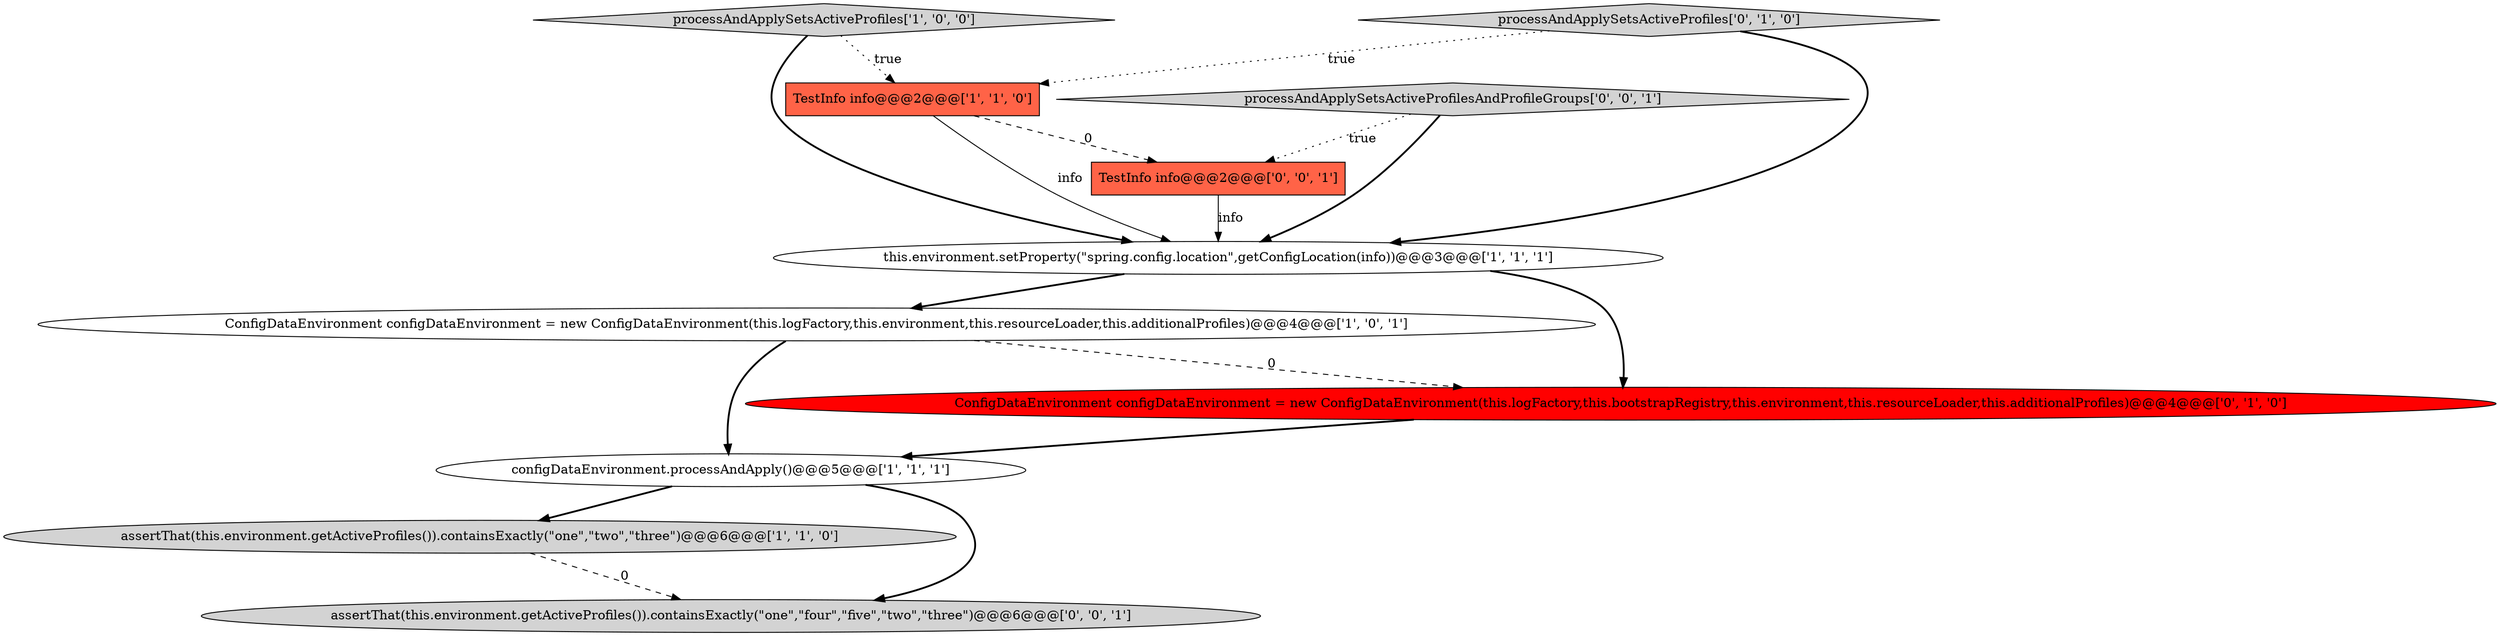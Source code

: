digraph {
8 [style = filled, label = "assertThat(this.environment.getActiveProfiles()).containsExactly(\"one\",\"four\",\"five\",\"two\",\"three\")@@@6@@@['0', '0', '1']", fillcolor = lightgray, shape = ellipse image = "AAA0AAABBB3BBB"];
1 [style = filled, label = "ConfigDataEnvironment configDataEnvironment = new ConfigDataEnvironment(this.logFactory,this.environment,this.resourceLoader,this.additionalProfiles)@@@4@@@['1', '0', '1']", fillcolor = white, shape = ellipse image = "AAA0AAABBB1BBB"];
5 [style = filled, label = "processAndApplySetsActiveProfiles['1', '0', '0']", fillcolor = lightgray, shape = diamond image = "AAA0AAABBB1BBB"];
10 [style = filled, label = "TestInfo info@@@2@@@['0', '0', '1']", fillcolor = tomato, shape = box image = "AAA0AAABBB3BBB"];
4 [style = filled, label = "TestInfo info@@@2@@@['1', '1', '0']", fillcolor = tomato, shape = box image = "AAA0AAABBB1BBB"];
6 [style = filled, label = "processAndApplySetsActiveProfiles['0', '1', '0']", fillcolor = lightgray, shape = diamond image = "AAA0AAABBB2BBB"];
9 [style = filled, label = "processAndApplySetsActiveProfilesAndProfileGroups['0', '0', '1']", fillcolor = lightgray, shape = diamond image = "AAA0AAABBB3BBB"];
2 [style = filled, label = "assertThat(this.environment.getActiveProfiles()).containsExactly(\"one\",\"two\",\"three\")@@@6@@@['1', '1', '0']", fillcolor = lightgray, shape = ellipse image = "AAA0AAABBB1BBB"];
0 [style = filled, label = "configDataEnvironment.processAndApply()@@@5@@@['1', '1', '1']", fillcolor = white, shape = ellipse image = "AAA0AAABBB1BBB"];
3 [style = filled, label = "this.environment.setProperty(\"spring.config.location\",getConfigLocation(info))@@@3@@@['1', '1', '1']", fillcolor = white, shape = ellipse image = "AAA0AAABBB1BBB"];
7 [style = filled, label = "ConfigDataEnvironment configDataEnvironment = new ConfigDataEnvironment(this.logFactory,this.bootstrapRegistry,this.environment,this.resourceLoader,this.additionalProfiles)@@@4@@@['0', '1', '0']", fillcolor = red, shape = ellipse image = "AAA1AAABBB2BBB"];
5->3 [style = bold, label=""];
9->3 [style = bold, label=""];
6->3 [style = bold, label=""];
10->3 [style = solid, label="info"];
7->0 [style = bold, label=""];
1->0 [style = bold, label=""];
1->7 [style = dashed, label="0"];
4->3 [style = solid, label="info"];
3->1 [style = bold, label=""];
3->7 [style = bold, label=""];
6->4 [style = dotted, label="true"];
9->10 [style = dotted, label="true"];
4->10 [style = dashed, label="0"];
2->8 [style = dashed, label="0"];
5->4 [style = dotted, label="true"];
0->2 [style = bold, label=""];
0->8 [style = bold, label=""];
}
